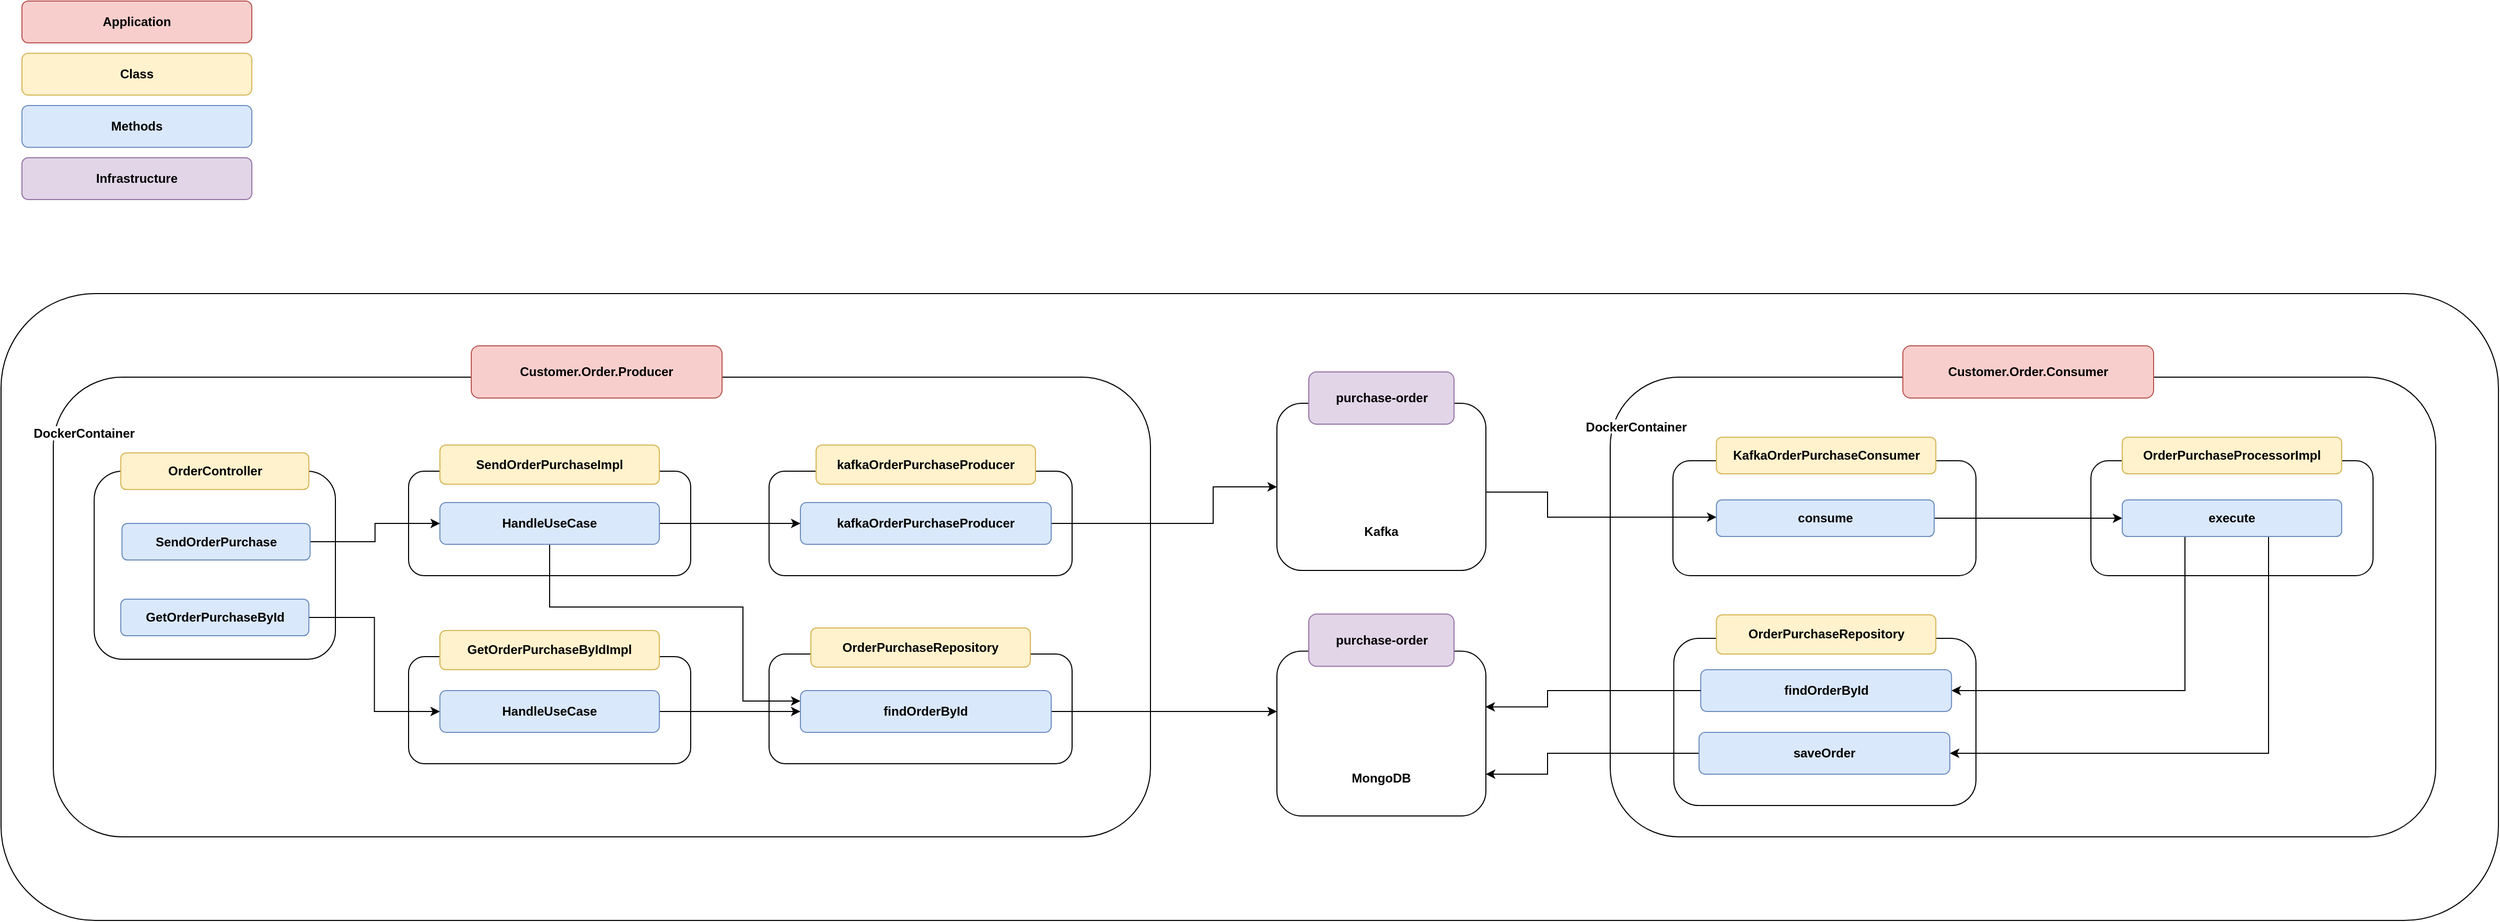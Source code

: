 <mxfile version="24.0.0" type="device">
  <diagram name="Página-1" id="PiagnaZy0IiPahVJubsr">
    <mxGraphModel dx="2963" dy="1569" grid="1" gridSize="10" guides="1" tooltips="1" connect="1" arrows="1" fold="1" page="1" pageScale="1" pageWidth="827" pageHeight="1169" math="0" shadow="0">
      <root>
        <mxCell id="0" />
        <mxCell id="1" parent="0" />
        <mxCell id="OkHMNu5PUlCFcL3KIx73-54" value="" style="rounded=1;whiteSpace=wrap;html=1;fillColor=none;" vertex="1" parent="1">
          <mxGeometry x="20" y="320" width="2390" height="600" as="geometry" />
        </mxCell>
        <mxCell id="OkHMNu5PUlCFcL3KIx73-4" value="" style="rounded=1;whiteSpace=wrap;html=1;fillColor=none;" vertex="1" parent="1">
          <mxGeometry x="70" y="400" width="1050" height="440" as="geometry" />
        </mxCell>
        <mxCell id="OkHMNu5PUlCFcL3KIx73-32" value="" style="rounded=1;whiteSpace=wrap;html=1;fillColor=none;" vertex="1" parent="1">
          <mxGeometry x="755" y="665" width="290" height="105" as="geometry" />
        </mxCell>
        <mxCell id="OkHMNu5PUlCFcL3KIx73-27" value="" style="rounded=1;whiteSpace=wrap;html=1;fillColor=none;" vertex="1" parent="1">
          <mxGeometry x="410" y="667.5" width="270" height="102.5" as="geometry" />
        </mxCell>
        <mxCell id="OkHMNu5PUlCFcL3KIx73-24" value="" style="rounded=1;whiteSpace=wrap;html=1;fillColor=none;" vertex="1" parent="1">
          <mxGeometry x="1241" y="662.25" width="200" height="157.75" as="geometry" />
        </mxCell>
        <mxCell id="OkHMNu5PUlCFcL3KIx73-18" value="" style="rounded=1;whiteSpace=wrap;html=1;fillColor=none;" vertex="1" parent="1">
          <mxGeometry x="755" y="490" width="290" height="100" as="geometry" />
        </mxCell>
        <mxCell id="OkHMNu5PUlCFcL3KIx73-13" value="" style="rounded=1;whiteSpace=wrap;html=1;fillColor=none;" vertex="1" parent="1">
          <mxGeometry x="410" y="490" width="270" height="100" as="geometry" />
        </mxCell>
        <mxCell id="OkHMNu5PUlCFcL3KIx73-9" value="" style="rounded=1;whiteSpace=wrap;html=1;fillColor=none;" vertex="1" parent="1">
          <mxGeometry x="109.16" y="490" width="230.84" height="180" as="geometry" />
        </mxCell>
        <mxCell id="OkHMNu5PUlCFcL3KIx73-47" style="edgeStyle=orthogonalEdgeStyle;rounded=0;orthogonalLoop=1;jettySize=auto;html=1;" edge="1" parent="1" source="OkHMNu5PUlCFcL3KIx73-5" target="OkHMNu5PUlCFcL3KIx73-38">
          <mxGeometry relative="1" as="geometry">
            <Array as="points">
              <mxPoint x="1500" y="510" />
              <mxPoint x="1500" y="534" />
            </Array>
          </mxGeometry>
        </mxCell>
        <mxCell id="OkHMNu5PUlCFcL3KIx73-5" value="" style="rounded=1;whiteSpace=wrap;html=1;fillColor=none;" vertex="1" parent="1">
          <mxGeometry x="1241" y="425" width="200" height="160" as="geometry" />
        </mxCell>
        <mxCell id="OkHMNu5PUlCFcL3KIx73-6" value="" style="rounded=1;whiteSpace=wrap;html=1;fillColor=none;" vertex="1" parent="1">
          <mxGeometry x="1560" y="400" width="790" height="440" as="geometry" />
        </mxCell>
        <mxCell id="8_2-oLqJLHh6dvRKY53B-67" value="&lt;b&gt;OrderController&lt;/b&gt;" style="rounded=1;whiteSpace=wrap;html=1;fillColor=#fff2cc;strokeColor=#d6b656;" parent="1" vertex="1">
          <mxGeometry x="134.58" y="472.5" width="180" height="35" as="geometry" />
        </mxCell>
        <mxCell id="8_2-oLqJLHh6dvRKY53B-8" value="MongoDB" style="shape=image;verticalLabelPosition=bottom;labelBackgroundColor=default;verticalAlign=top;aspect=fixed;imageAspect=0;image=https://www.svgrepo.com/show/331488/mongodb.svg;fontStyle=1" parent="1" vertex="1">
          <mxGeometry x="1311" y="710" width="60" height="60" as="geometry" />
        </mxCell>
        <mxCell id="OkHMNu5PUlCFcL3KIx73-25" style="edgeStyle=orthogonalEdgeStyle;rounded=0;orthogonalLoop=1;jettySize=auto;html=1;" edge="1" parent="1" source="8_2-oLqJLHh6dvRKY53B-41" target="OkHMNu5PUlCFcL3KIx73-5">
          <mxGeometry relative="1" as="geometry">
            <Array as="points">
              <mxPoint x="1180" y="540" />
              <mxPoint x="1180" y="505" />
            </Array>
          </mxGeometry>
        </mxCell>
        <mxCell id="8_2-oLqJLHh6dvRKY53B-41" value="&lt;b&gt;kafkaOrderPurchaseProducer&lt;/b&gt;" style="rounded=1;whiteSpace=wrap;html=1;fillColor=#dae8fc;strokeColor=#6c8ebf;" parent="1" vertex="1">
          <mxGeometry x="785" y="520" width="240" height="40" as="geometry" />
        </mxCell>
        <mxCell id="8_2-oLqJLHh6dvRKY53B-45" value="Kafka" style="shape=image;verticalLabelPosition=bottom;labelBackgroundColor=default;verticalAlign=top;aspect=fixed;imageAspect=0;image=https://seeklogo.com/images/K/kafka-logo-8E01E03CAD-seeklogo.com.png;fontStyle=1" parent="1" vertex="1">
          <mxGeometry x="1317.87" y="458.75" width="46.26" height="75" as="geometry" />
        </mxCell>
        <mxCell id="8_2-oLqJLHh6dvRKY53B-74" value="&lt;b&gt;Infrastructure&lt;/b&gt;" style="rounded=1;whiteSpace=wrap;html=1;fillColor=#e1d5e7;strokeColor=#9673a6;" parent="1" vertex="1">
          <mxGeometry x="40" y="190" width="220" height="40" as="geometry" />
        </mxCell>
        <mxCell id="8_2-oLqJLHh6dvRKY53B-75" value="&lt;b&gt;Methods&lt;/b&gt;" style="rounded=1;whiteSpace=wrap;html=1;fillColor=#dae8fc;strokeColor=#6c8ebf;" parent="1" vertex="1">
          <mxGeometry x="40" y="140" width="220" height="40" as="geometry" />
        </mxCell>
        <mxCell id="8_2-oLqJLHh6dvRKY53B-76" value="&lt;b&gt;Class&lt;/b&gt;" style="rounded=1;whiteSpace=wrap;html=1;fillColor=#fff2cc;strokeColor=#d6b656;" parent="1" vertex="1">
          <mxGeometry x="40" y="90" width="220" height="40" as="geometry" />
        </mxCell>
        <mxCell id="8_2-oLqJLHh6dvRKY53B-78" value="&lt;b&gt;Application&lt;/b&gt;" style="rounded=1;whiteSpace=wrap;html=1;fillColor=#f8cecc;strokeColor=#b85450;" parent="1" vertex="1">
          <mxGeometry x="40" y="40" width="220" height="40" as="geometry" />
        </mxCell>
        <mxCell id="OkHMNu5PUlCFcL3KIx73-1" value="&lt;b&gt;Customer.Order.Consumer&lt;/b&gt;" style="rounded=1;whiteSpace=wrap;html=1;fillColor=#f8cecc;strokeColor=#b85450;" vertex="1" parent="1">
          <mxGeometry x="1840" y="370" width="240" height="50" as="geometry" />
        </mxCell>
        <mxCell id="OkHMNu5PUlCFcL3KIx73-21" style="edgeStyle=orthogonalEdgeStyle;rounded=0;orthogonalLoop=1;jettySize=auto;html=1;" edge="1" parent="1" source="OkHMNu5PUlCFcL3KIx73-3" target="8_2-oLqJLHh6dvRKY53B-41">
          <mxGeometry relative="1" as="geometry" />
        </mxCell>
        <mxCell id="OkHMNu5PUlCFcL3KIx73-23" style="edgeStyle=orthogonalEdgeStyle;rounded=0;orthogonalLoop=1;jettySize=auto;html=1;entryX=0;entryY=0.25;entryDx=0;entryDy=0;" edge="1" parent="1" source="OkHMNu5PUlCFcL3KIx73-3" target="OkHMNu5PUlCFcL3KIx73-20">
          <mxGeometry relative="1" as="geometry">
            <Array as="points">
              <mxPoint x="545" y="620" />
              <mxPoint x="730" y="620" />
              <mxPoint x="730" y="710" />
            </Array>
          </mxGeometry>
        </mxCell>
        <mxCell id="OkHMNu5PUlCFcL3KIx73-3" value="&lt;b&gt;HandleUseCase&lt;/b&gt;" style="rounded=1;whiteSpace=wrap;html=1;fillColor=#dae8fc;strokeColor=#6c8ebf;" vertex="1" parent="1">
          <mxGeometry x="440" y="520" width="210" height="40" as="geometry" />
        </mxCell>
        <mxCell id="OkHMNu5PUlCFcL3KIx73-16" style="edgeStyle=orthogonalEdgeStyle;rounded=0;orthogonalLoop=1;jettySize=auto;html=1;entryX=0;entryY=0.5;entryDx=0;entryDy=0;" edge="1" parent="1" source="OkHMNu5PUlCFcL3KIx73-10" target="OkHMNu5PUlCFcL3KIx73-3">
          <mxGeometry relative="1" as="geometry" />
        </mxCell>
        <mxCell id="OkHMNu5PUlCFcL3KIx73-10" value="&lt;b&gt;SendOrderPurchase&lt;/b&gt;" style="rounded=1;whiteSpace=wrap;html=1;fillColor=#dae8fc;strokeColor=#6c8ebf;" vertex="1" parent="1">
          <mxGeometry x="135.76" y="540" width="180" height="35" as="geometry" />
        </mxCell>
        <mxCell id="OkHMNu5PUlCFcL3KIx73-17" style="edgeStyle=orthogonalEdgeStyle;rounded=0;orthogonalLoop=1;jettySize=auto;html=1;entryX=0;entryY=0.5;entryDx=0;entryDy=0;" edge="1" parent="1" source="OkHMNu5PUlCFcL3KIx73-11" target="OkHMNu5PUlCFcL3KIx73-15">
          <mxGeometry relative="1" as="geometry" />
        </mxCell>
        <mxCell id="OkHMNu5PUlCFcL3KIx73-11" value="&lt;b&gt;GetOrderPurchaseById&lt;/b&gt;" style="rounded=1;whiteSpace=wrap;html=1;fillColor=#dae8fc;strokeColor=#6c8ebf;" vertex="1" parent="1">
          <mxGeometry x="134.58" y="612.5" width="180" height="35" as="geometry" />
        </mxCell>
        <mxCell id="OkHMNu5PUlCFcL3KIx73-14" value="&lt;b&gt;SendOrderPurchaseImpl&lt;/b&gt;" style="rounded=1;whiteSpace=wrap;html=1;fillColor=#fff2cc;strokeColor=#d6b656;" vertex="1" parent="1">
          <mxGeometry x="440" y="465" width="210" height="37.5" as="geometry" />
        </mxCell>
        <mxCell id="OkHMNu5PUlCFcL3KIx73-22" style="edgeStyle=orthogonalEdgeStyle;rounded=0;orthogonalLoop=1;jettySize=auto;html=1;" edge="1" parent="1" source="OkHMNu5PUlCFcL3KIx73-15" target="OkHMNu5PUlCFcL3KIx73-20">
          <mxGeometry relative="1" as="geometry" />
        </mxCell>
        <mxCell id="OkHMNu5PUlCFcL3KIx73-15" value="&lt;b&gt;HandleUseCase&lt;/b&gt;" style="rounded=1;whiteSpace=wrap;html=1;fillColor=#dae8fc;strokeColor=#6c8ebf;" vertex="1" parent="1">
          <mxGeometry x="440" y="700" width="210" height="40" as="geometry" />
        </mxCell>
        <mxCell id="OkHMNu5PUlCFcL3KIx73-19" value="&lt;b&gt;kafkaOrderPurchaseProducer&lt;/b&gt;" style="rounded=1;whiteSpace=wrap;html=1;fillColor=#fff2cc;strokeColor=#d6b656;" vertex="1" parent="1">
          <mxGeometry x="800" y="465" width="210" height="37.5" as="geometry" />
        </mxCell>
        <mxCell id="OkHMNu5PUlCFcL3KIx73-26" style="edgeStyle=orthogonalEdgeStyle;rounded=0;orthogonalLoop=1;jettySize=auto;html=1;" edge="1" parent="1" source="OkHMNu5PUlCFcL3KIx73-20" target="OkHMNu5PUlCFcL3KIx73-24">
          <mxGeometry relative="1" as="geometry">
            <Array as="points">
              <mxPoint x="1210" y="720" />
              <mxPoint x="1210" y="720" />
            </Array>
          </mxGeometry>
        </mxCell>
        <mxCell id="OkHMNu5PUlCFcL3KIx73-20" value="&lt;b&gt;findOrderById&lt;/b&gt;" style="rounded=1;whiteSpace=wrap;html=1;fillColor=#dae8fc;strokeColor=#6c8ebf;" vertex="1" parent="1">
          <mxGeometry x="785" y="700" width="240" height="40" as="geometry" />
        </mxCell>
        <mxCell id="OkHMNu5PUlCFcL3KIx73-28" value="&lt;b&gt;GetOrderPurchaseByIdImpl&lt;/b&gt;" style="rounded=1;whiteSpace=wrap;html=1;fillColor=#fff2cc;strokeColor=#d6b656;" vertex="1" parent="1">
          <mxGeometry x="440" y="642.5" width="210" height="37.5" as="geometry" />
        </mxCell>
        <mxCell id="OkHMNu5PUlCFcL3KIx73-33" value="&lt;b&gt;OrderPurchaseRepository&lt;/b&gt;" style="rounded=1;whiteSpace=wrap;html=1;fillColor=#fff2cc;strokeColor=#d6b656;" vertex="1" parent="1">
          <mxGeometry x="795" y="640" width="210" height="37.5" as="geometry" />
        </mxCell>
        <mxCell id="OkHMNu5PUlCFcL3KIx73-35" value="&lt;b&gt;Customer.Order.Producer&lt;/b&gt;" style="rounded=1;whiteSpace=wrap;html=1;fillColor=#f8cecc;strokeColor=#b85450;" vertex="1" parent="1">
          <mxGeometry x="470" y="370" width="240" height="50" as="geometry" />
        </mxCell>
        <mxCell id="OkHMNu5PUlCFcL3KIx73-36" value="" style="rounded=1;whiteSpace=wrap;html=1;fillColor=none;" vertex="1" parent="1">
          <mxGeometry x="1620" y="480" width="290" height="110" as="geometry" />
        </mxCell>
        <mxCell id="OkHMNu5PUlCFcL3KIx73-37" value="&lt;b&gt;KafkaOrderPurchaseConsumer&lt;/b&gt;" style="rounded=1;whiteSpace=wrap;html=1;fillColor=#fff2cc;strokeColor=#d6b656;" vertex="1" parent="1">
          <mxGeometry x="1661.6" y="457.5" width="210" height="35" as="geometry" />
        </mxCell>
        <mxCell id="OkHMNu5PUlCFcL3KIx73-50" style="edgeStyle=orthogonalEdgeStyle;rounded=0;orthogonalLoop=1;jettySize=auto;html=1;entryX=0;entryY=0.5;entryDx=0;entryDy=0;" edge="1" parent="1" source="OkHMNu5PUlCFcL3KIx73-38" target="OkHMNu5PUlCFcL3KIx73-42">
          <mxGeometry relative="1" as="geometry" />
        </mxCell>
        <mxCell id="OkHMNu5PUlCFcL3KIx73-38" value="&lt;b&gt;consume&lt;/b&gt;" style="rounded=1;whiteSpace=wrap;html=1;fillColor=#dae8fc;strokeColor=#6c8ebf;" vertex="1" parent="1">
          <mxGeometry x="1661.6" y="517.5" width="208.4" height="35" as="geometry" />
        </mxCell>
        <mxCell id="OkHMNu5PUlCFcL3KIx73-40" value="" style="rounded=1;whiteSpace=wrap;html=1;fillColor=none;" vertex="1" parent="1">
          <mxGeometry x="2020" y="480" width="270" height="110" as="geometry" />
        </mxCell>
        <mxCell id="OkHMNu5PUlCFcL3KIx73-41" value="&lt;b&gt;OrderPurchaseProcessorImpl&lt;/b&gt;" style="rounded=1;whiteSpace=wrap;html=1;fillColor=#fff2cc;strokeColor=#d6b656;" vertex="1" parent="1">
          <mxGeometry x="2050" y="457.5" width="210" height="35" as="geometry" />
        </mxCell>
        <mxCell id="OkHMNu5PUlCFcL3KIx73-51" style="edgeStyle=orthogonalEdgeStyle;rounded=0;orthogonalLoop=1;jettySize=auto;html=1;entryX=1;entryY=0.5;entryDx=0;entryDy=0;" edge="1" parent="1" source="OkHMNu5PUlCFcL3KIx73-42" target="OkHMNu5PUlCFcL3KIx73-44">
          <mxGeometry relative="1" as="geometry">
            <Array as="points">
              <mxPoint x="2110" y="700" />
            </Array>
          </mxGeometry>
        </mxCell>
        <mxCell id="OkHMNu5PUlCFcL3KIx73-52" style="edgeStyle=orthogonalEdgeStyle;rounded=0;orthogonalLoop=1;jettySize=auto;html=1;entryX=1;entryY=0.5;entryDx=0;entryDy=0;" edge="1" parent="1" source="OkHMNu5PUlCFcL3KIx73-42" target="OkHMNu5PUlCFcL3KIx73-46">
          <mxGeometry relative="1" as="geometry">
            <Array as="points">
              <mxPoint x="2190" y="760" />
            </Array>
          </mxGeometry>
        </mxCell>
        <mxCell id="OkHMNu5PUlCFcL3KIx73-42" value="&lt;b&gt;execute&lt;/b&gt;" style="rounded=1;whiteSpace=wrap;html=1;fillColor=#dae8fc;strokeColor=#6c8ebf;" vertex="1" parent="1">
          <mxGeometry x="2050" y="517.5" width="210" height="35" as="geometry" />
        </mxCell>
        <mxCell id="OkHMNu5PUlCFcL3KIx73-43" value="" style="rounded=1;whiteSpace=wrap;html=1;fillColor=none;" vertex="1" parent="1">
          <mxGeometry x="1620.8" y="650" width="289.2" height="160" as="geometry" />
        </mxCell>
        <mxCell id="OkHMNu5PUlCFcL3KIx73-44" value="&lt;b&gt;findOrderById&lt;/b&gt;" style="rounded=1;whiteSpace=wrap;html=1;fillColor=#dae8fc;strokeColor=#6c8ebf;" vertex="1" parent="1">
          <mxGeometry x="1646.6" y="680" width="240" height="40" as="geometry" />
        </mxCell>
        <mxCell id="OkHMNu5PUlCFcL3KIx73-45" value="&lt;b&gt;OrderPurchaseRepository&lt;/b&gt;" style="rounded=1;whiteSpace=wrap;html=1;fillColor=#fff2cc;strokeColor=#d6b656;" vertex="1" parent="1">
          <mxGeometry x="1661.6" y="627.5" width="210" height="37.5" as="geometry" />
        </mxCell>
        <mxCell id="OkHMNu5PUlCFcL3KIx73-49" style="edgeStyle=orthogonalEdgeStyle;rounded=0;orthogonalLoop=1;jettySize=auto;html=1;entryX=1;entryY=0.75;entryDx=0;entryDy=0;" edge="1" parent="1" source="OkHMNu5PUlCFcL3KIx73-46" target="OkHMNu5PUlCFcL3KIx73-24">
          <mxGeometry relative="1" as="geometry">
            <mxPoint x="1440" y="770" as="targetPoint" />
            <Array as="points">
              <mxPoint x="1500" y="760" />
              <mxPoint x="1500" y="780" />
              <mxPoint x="1441" y="780" />
            </Array>
          </mxGeometry>
        </mxCell>
        <mxCell id="OkHMNu5PUlCFcL3KIx73-46" value="&lt;b&gt;saveOrder&lt;/b&gt;" style="rounded=1;whiteSpace=wrap;html=1;fillColor=#dae8fc;strokeColor=#6c8ebf;" vertex="1" parent="1">
          <mxGeometry x="1645" y="740" width="240" height="40" as="geometry" />
        </mxCell>
        <mxCell id="OkHMNu5PUlCFcL3KIx73-56" value="&lt;b&gt;purchase-order&lt;/b&gt;" style="rounded=1;whiteSpace=wrap;html=1;fillColor=#e1d5e7;strokeColor=#9673a6;" vertex="1" parent="1">
          <mxGeometry x="1271.5" y="395" width="139" height="50" as="geometry" />
        </mxCell>
        <mxCell id="OkHMNu5PUlCFcL3KIx73-57" value="&lt;b&gt;purchase-order&lt;/b&gt;" style="rounded=1;whiteSpace=wrap;html=1;fillColor=#e1d5e7;strokeColor=#9673a6;" vertex="1" parent="1">
          <mxGeometry x="1271.5" y="626.75" width="139" height="50" as="geometry" />
        </mxCell>
        <mxCell id="OkHMNu5PUlCFcL3KIx73-58" value="DockerContainer" style="shape=image;verticalLabelPosition=bottom;labelBackgroundColor=default;verticalAlign=top;aspect=fixed;imageAspect=0;image=https://cdn-icons-png.flaticon.com/512/919/919853.png;fontStyle=1" vertex="1" parent="1">
          <mxGeometry x="64.58" y="370" width="70" height="70" as="geometry" />
        </mxCell>
        <mxCell id="OkHMNu5PUlCFcL3KIx73-63" value="DockerContainer" style="shape=image;verticalLabelPosition=bottom;labelBackgroundColor=default;verticalAlign=top;aspect=fixed;imageAspect=0;image=https://cdn-icons-png.flaticon.com/512/919/919853.png;fontStyle=1" vertex="1" parent="1">
          <mxGeometry x="1550" y="363.75" width="70" height="70" as="geometry" />
        </mxCell>
        <mxCell id="OkHMNu5PUlCFcL3KIx73-64" value="" style="shape=image;verticalLabelPosition=bottom;labelBackgroundColor=default;verticalAlign=top;aspect=fixed;imageAspect=0;image=https://images.ctfassets.net/23aumh6u8s0i/6WdgKiAbhNyVIQWDECzf48/fc4dd3f38700ba0f9a143bdaee8c9479/spring_icon.png;fontStyle=1" vertex="1" parent="1">
          <mxGeometry x="2060" y="350" width="36.25" height="36.25" as="geometry" />
        </mxCell>
        <mxCell id="OkHMNu5PUlCFcL3KIx73-65" value="" style="shape=image;verticalLabelPosition=bottom;labelBackgroundColor=default;verticalAlign=top;aspect=fixed;imageAspect=0;image=https://images.ctfassets.net/23aumh6u8s0i/6WdgKiAbhNyVIQWDECzf48/fc4dd3f38700ba0f9a143bdaee8c9479/spring_icon.png;fontStyle=1" vertex="1" parent="1">
          <mxGeometry x="690.0" y="350" width="36.25" height="36.25" as="geometry" />
        </mxCell>
        <mxCell id="OkHMNu5PUlCFcL3KIx73-66" style="edgeStyle=orthogonalEdgeStyle;rounded=0;orthogonalLoop=1;jettySize=auto;html=1;entryX=0.998;entryY=0.338;entryDx=0;entryDy=0;entryPerimeter=0;" edge="1" parent="1" source="OkHMNu5PUlCFcL3KIx73-44" target="OkHMNu5PUlCFcL3KIx73-24">
          <mxGeometry relative="1" as="geometry">
            <Array as="points">
              <mxPoint x="1500" y="700" />
              <mxPoint x="1500" y="716" />
            </Array>
          </mxGeometry>
        </mxCell>
      </root>
    </mxGraphModel>
  </diagram>
</mxfile>

